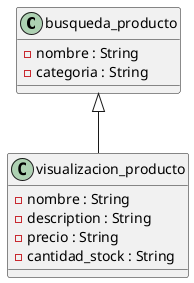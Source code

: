 @startuml RF02

class busqueda_producto{
    - nombre : String
    - categoria : String
}

class visualizacion_producto extends busqueda_producto{
    - nombre : String
    - description : String
    - precio : String
    - cantidad_stock : String 
}
@enduml